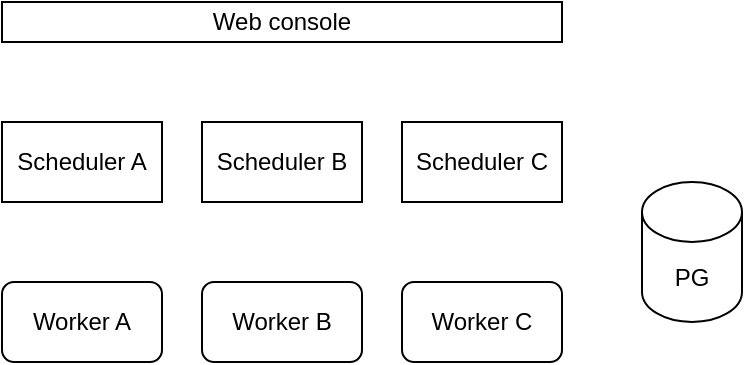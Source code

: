 <mxfile version="24.7.17" pages="2">
  <diagram name="Scheduler和Worker分离" id="M4Zlqpj8R3SHktW-s64l">
    <mxGraphModel dx="1191" dy="838" grid="1" gridSize="10" guides="1" tooltips="1" connect="1" arrows="1" fold="1" page="1" pageScale="1" pageWidth="2336" pageHeight="1654" math="0" shadow="0">
      <root>
        <mxCell id="0" />
        <mxCell id="1" parent="0" />
        <mxCell id="xb3UQ6xPgR1tMmH4dx7q-1" value="Scheduler A" style="rounded=0;whiteSpace=wrap;html=1;" parent="1" vertex="1">
          <mxGeometry x="360" y="240" width="80" height="40" as="geometry" />
        </mxCell>
        <mxCell id="xb3UQ6xPgR1tMmH4dx7q-2" value="Scheduler&amp;nbsp;B" style="rounded=0;whiteSpace=wrap;html=1;" parent="1" vertex="1">
          <mxGeometry x="460" y="240" width="80" height="40" as="geometry" />
        </mxCell>
        <mxCell id="xb3UQ6xPgR1tMmH4dx7q-3" value="Scheduler&amp;nbsp;C" style="rounded=0;whiteSpace=wrap;html=1;" parent="1" vertex="1">
          <mxGeometry x="560" y="240" width="80" height="40" as="geometry" />
        </mxCell>
        <mxCell id="xb3UQ6xPgR1tMmH4dx7q-4" value="Worker A" style="rounded=1;whiteSpace=wrap;html=1;" parent="1" vertex="1">
          <mxGeometry x="360" y="320" width="80" height="40" as="geometry" />
        </mxCell>
        <mxCell id="xb3UQ6xPgR1tMmH4dx7q-5" value="Worker B" style="rounded=1;whiteSpace=wrap;html=1;" parent="1" vertex="1">
          <mxGeometry x="460" y="320" width="80" height="40" as="geometry" />
        </mxCell>
        <mxCell id="xb3UQ6xPgR1tMmH4dx7q-6" value="Worker C" style="rounded=1;whiteSpace=wrap;html=1;" parent="1" vertex="1">
          <mxGeometry x="560" y="320" width="80" height="40" as="geometry" />
        </mxCell>
        <mxCell id="xb3UQ6xPgR1tMmH4dx7q-7" value="PG" style="shape=cylinder3;whiteSpace=wrap;html=1;boundedLbl=1;backgroundOutline=1;size=15;" parent="1" vertex="1">
          <mxGeometry x="680" y="270" width="50" height="70" as="geometry" />
        </mxCell>
        <mxCell id="xb3UQ6xPgR1tMmH4dx7q-8" value="Web console" style="rounded=0;whiteSpace=wrap;html=1;" parent="1" vertex="1">
          <mxGeometry x="360" y="180" width="280" height="20" as="geometry" />
        </mxCell>
      </root>
    </mxGraphModel>
  </diagram>
  <diagram id="WRk-GINtguYyEQe1Tkoe" name="Scheduler和Worker集成">
    <mxGraphModel dx="1191" dy="838" grid="1" gridSize="10" guides="1" tooltips="1" connect="1" arrows="1" fold="1" page="1" pageScale="1" pageWidth="2336" pageHeight="1654" math="0" shadow="0">
      <root>
        <mxCell id="0" />
        <mxCell id="1" parent="0" />
        <mxCell id="1QA_itpmgc91nnDQ023a-1" value="&lt;div&gt;Scheduler A&lt;/div&gt;&lt;div&gt;Worker A&lt;/div&gt;" style="rounded=0;whiteSpace=wrap;html=1;" parent="1" vertex="1">
          <mxGeometry x="360" y="240" width="80" height="40" as="geometry" />
        </mxCell>
        <mxCell id="1QA_itpmgc91nnDQ023a-2" value="Scheduler&amp;nbsp;&lt;span style=&quot;background-color: initial;&quot;&gt;B&lt;/span&gt;&lt;div&gt;&lt;div&gt;Worker B&lt;/div&gt;&lt;/div&gt;" style="rounded=0;whiteSpace=wrap;html=1;" parent="1" vertex="1">
          <mxGeometry x="460" y="240" width="80" height="40" as="geometry" />
        </mxCell>
        <mxCell id="1QA_itpmgc91nnDQ023a-3" value="Scheduler&amp;nbsp;C&lt;div&gt;Worker C&lt;/div&gt;" style="rounded=0;whiteSpace=wrap;html=1;" parent="1" vertex="1">
          <mxGeometry x="560" y="240" width="80" height="40" as="geometry" />
        </mxCell>
        <mxCell id="1QA_itpmgc91nnDQ023a-7" value="PG" style="shape=cylinder3;whiteSpace=wrap;html=1;boundedLbl=1;backgroundOutline=1;size=15;" parent="1" vertex="1">
          <mxGeometry x="660" y="220" width="50" height="70" as="geometry" />
        </mxCell>
        <mxCell id="1QA_itpmgc91nnDQ023a-8" value="Web console" style="rounded=0;whiteSpace=wrap;html=1;" parent="1" vertex="1">
          <mxGeometry x="360" y="180" width="280" height="20" as="geometry" />
        </mxCell>
      </root>
    </mxGraphModel>
  </diagram>
</mxfile>
